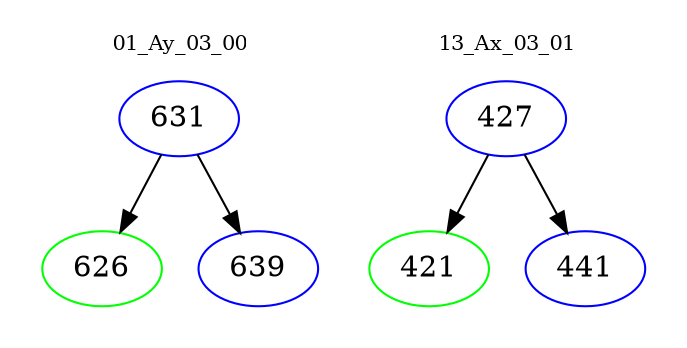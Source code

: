 digraph{
subgraph cluster_0 {
color = white
label = "01_Ay_03_00";
fontsize=10;
T0_631 [label="631", color="blue"]
T0_631 -> T0_626 [color="black"]
T0_626 [label="626", color="green"]
T0_631 -> T0_639 [color="black"]
T0_639 [label="639", color="blue"]
}
subgraph cluster_1 {
color = white
label = "13_Ax_03_01";
fontsize=10;
T1_427 [label="427", color="blue"]
T1_427 -> T1_421 [color="black"]
T1_421 [label="421", color="green"]
T1_427 -> T1_441 [color="black"]
T1_441 [label="441", color="blue"]
}
}
